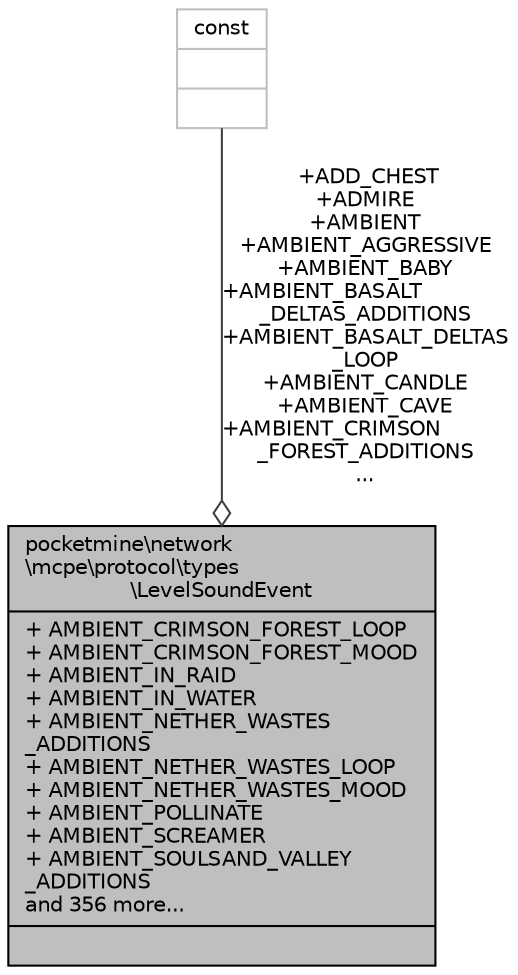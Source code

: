 digraph "pocketmine\network\mcpe\protocol\types\LevelSoundEvent"
{
 // INTERACTIVE_SVG=YES
 // LATEX_PDF_SIZE
  edge [fontname="Helvetica",fontsize="10",labelfontname="Helvetica",labelfontsize="10"];
  node [fontname="Helvetica",fontsize="10",shape=record];
  Node1 [label="{pocketmine\\network\l\\mcpe\\protocol\\types\l\\LevelSoundEvent\n|+ AMBIENT_CRIMSON_FOREST_LOOP\l+ AMBIENT_CRIMSON_FOREST_MOOD\l+ AMBIENT_IN_RAID\l+ AMBIENT_IN_WATER\l+ AMBIENT_NETHER_WASTES\l_ADDITIONS\l+ AMBIENT_NETHER_WASTES_LOOP\l+ AMBIENT_NETHER_WASTES_MOOD\l+ AMBIENT_POLLINATE\l+ AMBIENT_SCREAMER\l+ AMBIENT_SOULSAND_VALLEY\l_ADDITIONS\land 356 more...\l|}",height=0.2,width=0.4,color="black", fillcolor="grey75", style="filled", fontcolor="black",tooltip=" "];
  Node2 -> Node1 [color="grey25",fontsize="10",style="solid",label=" +ADD_CHEST\n+ADMIRE\n+AMBIENT\n+AMBIENT_AGGRESSIVE\n+AMBIENT_BABY\n+AMBIENT_BASALT\l_DELTAS_ADDITIONS\n+AMBIENT_BASALT_DELTAS\l_LOOP\n+AMBIENT_CANDLE\n+AMBIENT_CAVE\n+AMBIENT_CRIMSON\l_FOREST_ADDITIONS\n..." ,arrowhead="odiamond",fontname="Helvetica"];
  Node2 [label="{const\n||}",height=0.2,width=0.4,color="grey75", fillcolor="white", style="filled",tooltip=" "];
}

